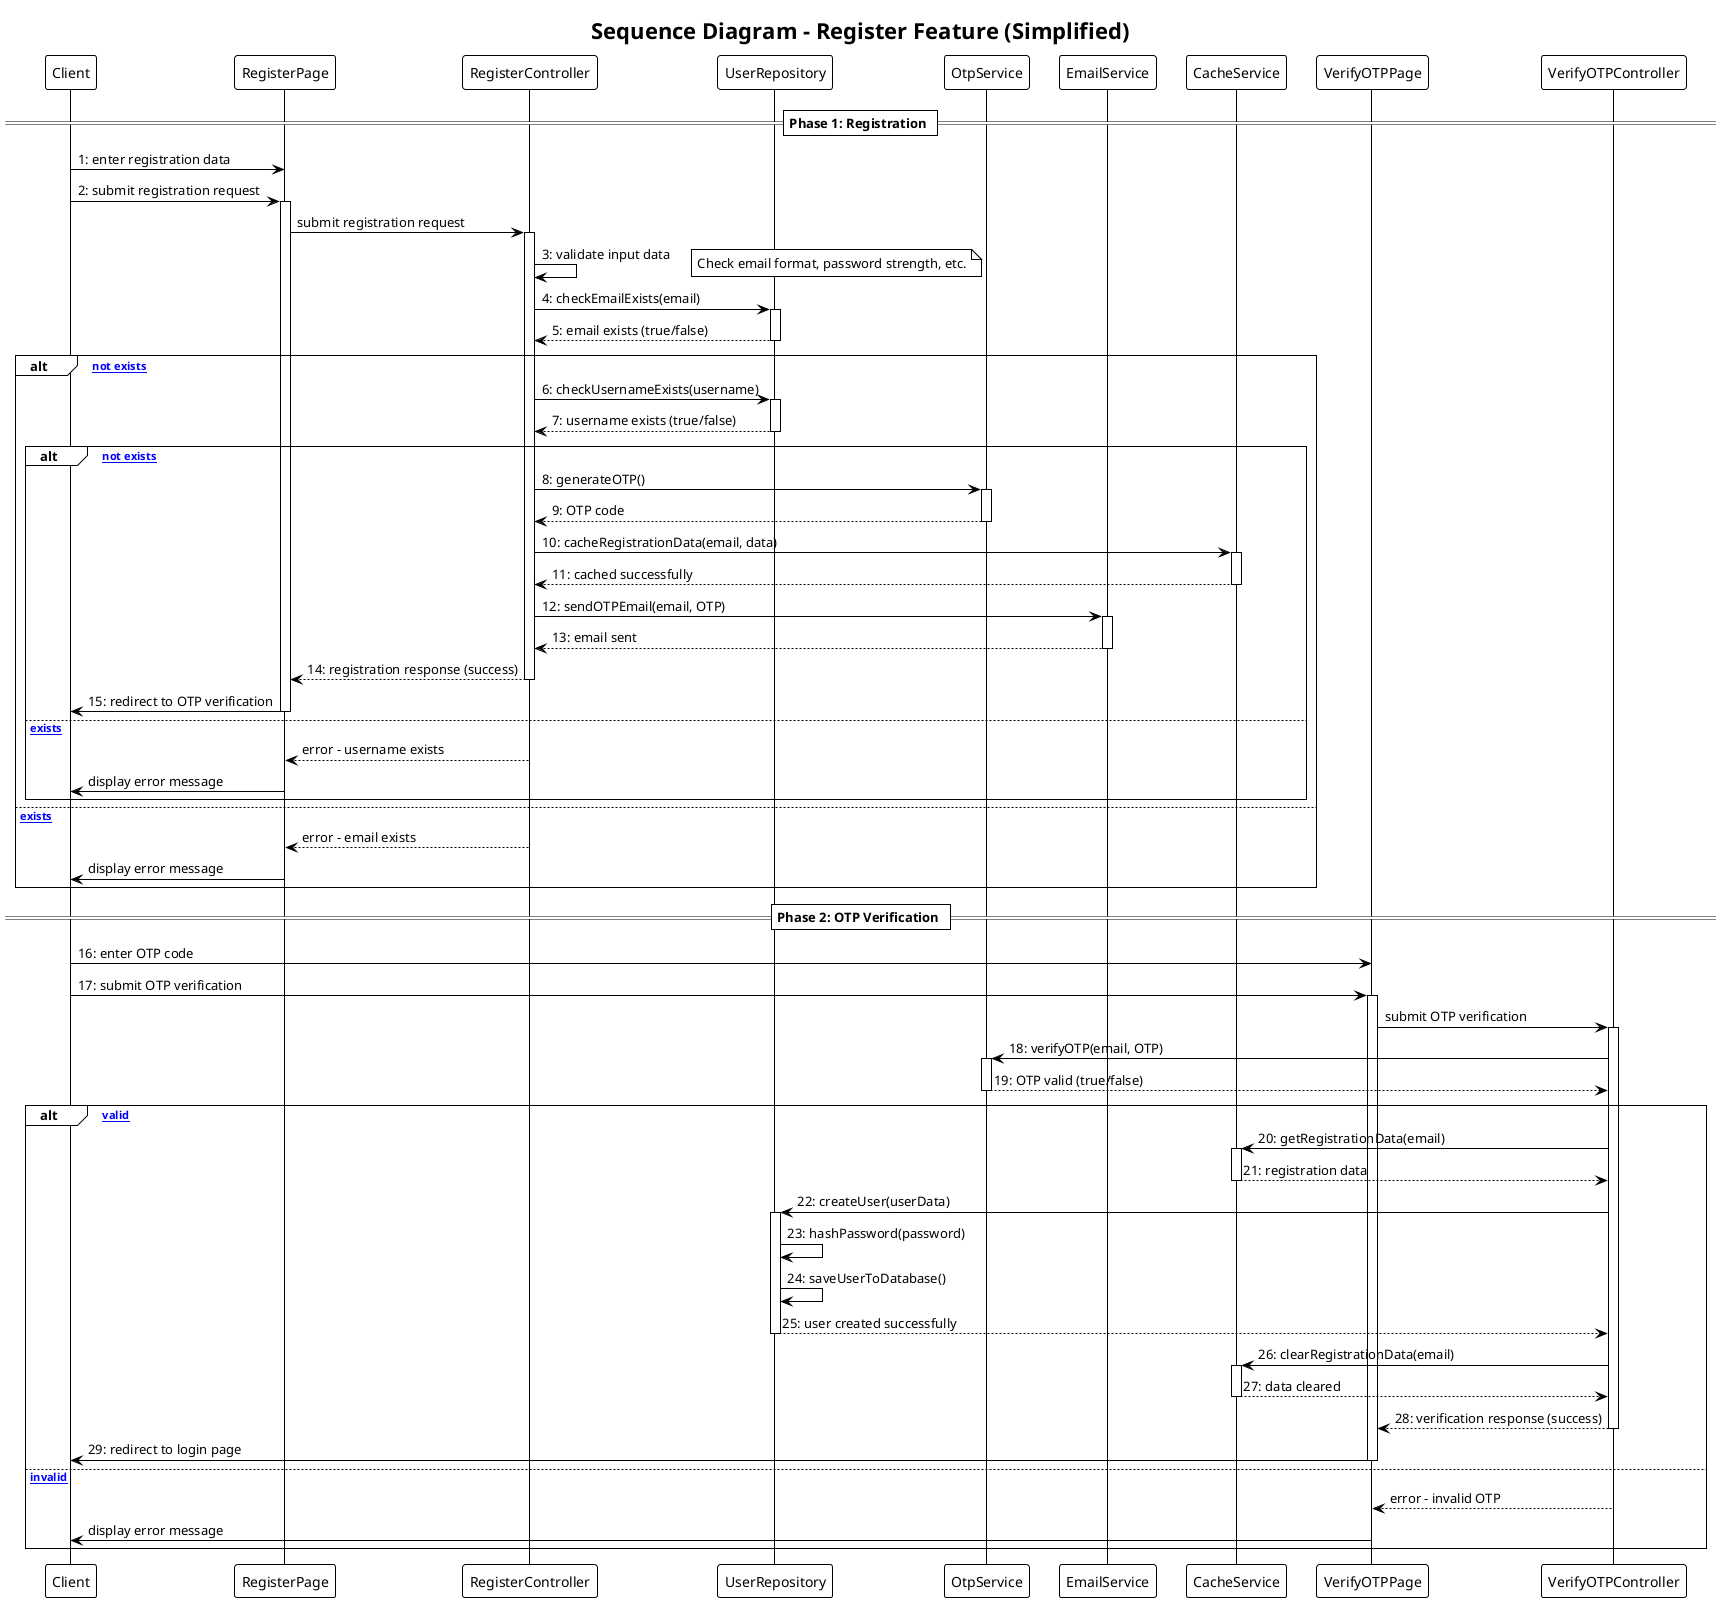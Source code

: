 @startuml Register Sequence Diagram - Simplified
!theme plain
title Sequence Diagram - Register Feature (Simplified)

participant "Client" as C
participant "RegisterPage" as RP
participant "RegisterController" as RC
participant "UserRepository" as UR
participant "OtpService" as OS
participant "EmailService" as ES
participant "CacheService" as CS
participant "VerifyOTPPage" as VOP
participant "VerifyOTPController" as VOC

== Phase 1: Registration ==

C -> RP: 1: enter registration data
C -> RP: 2: submit registration request
activate RP

RP -> RC: submit registration request
activate RC

RC -> RC: 3: validate input data
note right: Check email format, password strength, etc.

RC -> UR: 4: checkEmailExists(email)
activate UR
UR --> RC: 5: email exists (true/false)
deactivate UR

alt [Email not exists]
    RC -> UR: 6: checkUsernameExists(username)
    activate UR
    UR --> RC: 7: username exists (true/false)
    deactivate UR
    
    alt [Username not exists]
        RC -> OS: 8: generateOTP()
        activate OS
        OS --> RC: 9: OTP code
        deactivate OS
        
        RC -> CS: 10: cacheRegistrationData(email, data)
        activate CS
        CS --> RC: 11: cached successfully
        deactivate CS
        
        RC -> ES: 12: sendOTPEmail(email, OTP)
        activate ES
        ES --> RC: 13: email sent
        deactivate ES
        
        RC --> RP: 14: registration response (success)
        deactivate RC
        
        RP -> C: 15: redirect to OTP verification
        deactivate RP
        
    else [Username exists]
        RC --> RP: error - username exists
        deactivate RC
        
        RP -> C: display error message
        deactivate RP
    end
    
else [Email exists]
    RC --> RP: error - email exists
    deactivate RC
    
    RP -> C: display error message
    deactivate RP
end

== Phase 2: OTP Verification ==

C -> VOP: 16: enter OTP code
C -> VOP: 17: submit OTP verification
activate VOP

VOP -> VOC: submit OTP verification
activate VOC

VOC -> OS: 18: verifyOTP(email, OTP)
activate OS
OS --> VOC: 19: OTP valid (true/false)
deactivate OS

alt [OTP valid]
    VOC -> CS: 20: getRegistrationData(email)
    activate CS
    CS --> VOC: 21: registration data
    deactivate CS
    
    VOC -> UR: 22: createUser(userData)
    activate UR
    UR -> UR: 23: hashPassword(password)
    UR -> UR: 24: saveUserToDatabase()
    UR --> VOC: 25: user created successfully
    deactivate UR
    
    VOC -> CS: 26: clearRegistrationData(email)
    activate CS
    CS --> VOC: 27: data cleared
    deactivate CS
    
    VOC --> VOP: 28: verification response (success)
    deactivate VOC
    
    VOP -> C: 29: redirect to login page
    deactivate VOP
    
else [OTP invalid]
    VOC --> VOP: error - invalid OTP
    deactivate VOC
    
    VOP -> C: display error message
    deactivate VOP
end

@enduml 
